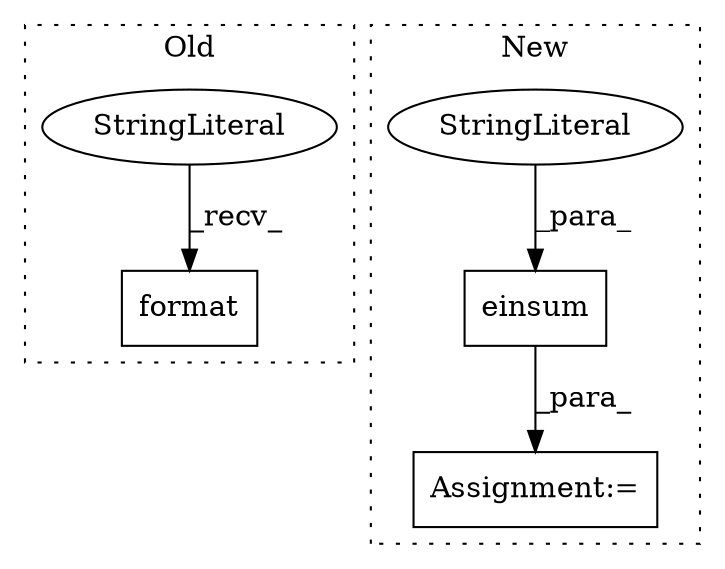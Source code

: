 digraph G {
subgraph cluster0 {
1 [label="format" a="32" s="5965,5982" l="7,1" shape="box"];
4 [label="StringLiteral" a="45" s="5853" l="111" shape="ellipse"];
label = "Old";
style="dotted";
}
subgraph cluster1 {
2 [label="einsum" a="32" s="6679,6721" l="7,1" shape="box"];
3 [label="StringLiteral" a="45" s="6686" l="16" shape="ellipse"];
5 [label="Assignment:=" a="7" s="6596" l="1" shape="box"];
label = "New";
style="dotted";
}
2 -> 5 [label="_para_"];
3 -> 2 [label="_para_"];
4 -> 1 [label="_recv_"];
}